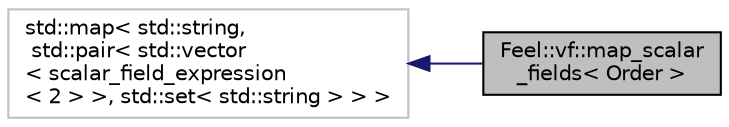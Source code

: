 digraph "Feel::vf::map_scalar_fields&lt; Order &gt;"
{
 // LATEX_PDF_SIZE
  edge [fontname="Helvetica",fontsize="10",labelfontname="Helvetica",labelfontsize="10"];
  node [fontname="Helvetica",fontsize="10",shape=record];
  rankdir="LR";
  Node1 [label="Feel::vf::map_scalar\l_fields\< Order \>",height=0.2,width=0.4,color="black", fillcolor="grey75", style="filled", fontcolor="black",tooltip=" "];
  Node2 -> Node1 [dir="back",color="midnightblue",fontsize="10",style="solid",fontname="Helvetica"];
  Node2 [label="std::map\< std::string,\l std::pair\< std::vector\l\< scalar_field_expression\l\< 2 \> \>, std::set\< std::string \> \> \>",height=0.2,width=0.4,color="grey75", fillcolor="white", style="filled",tooltip="STL class."];
}
